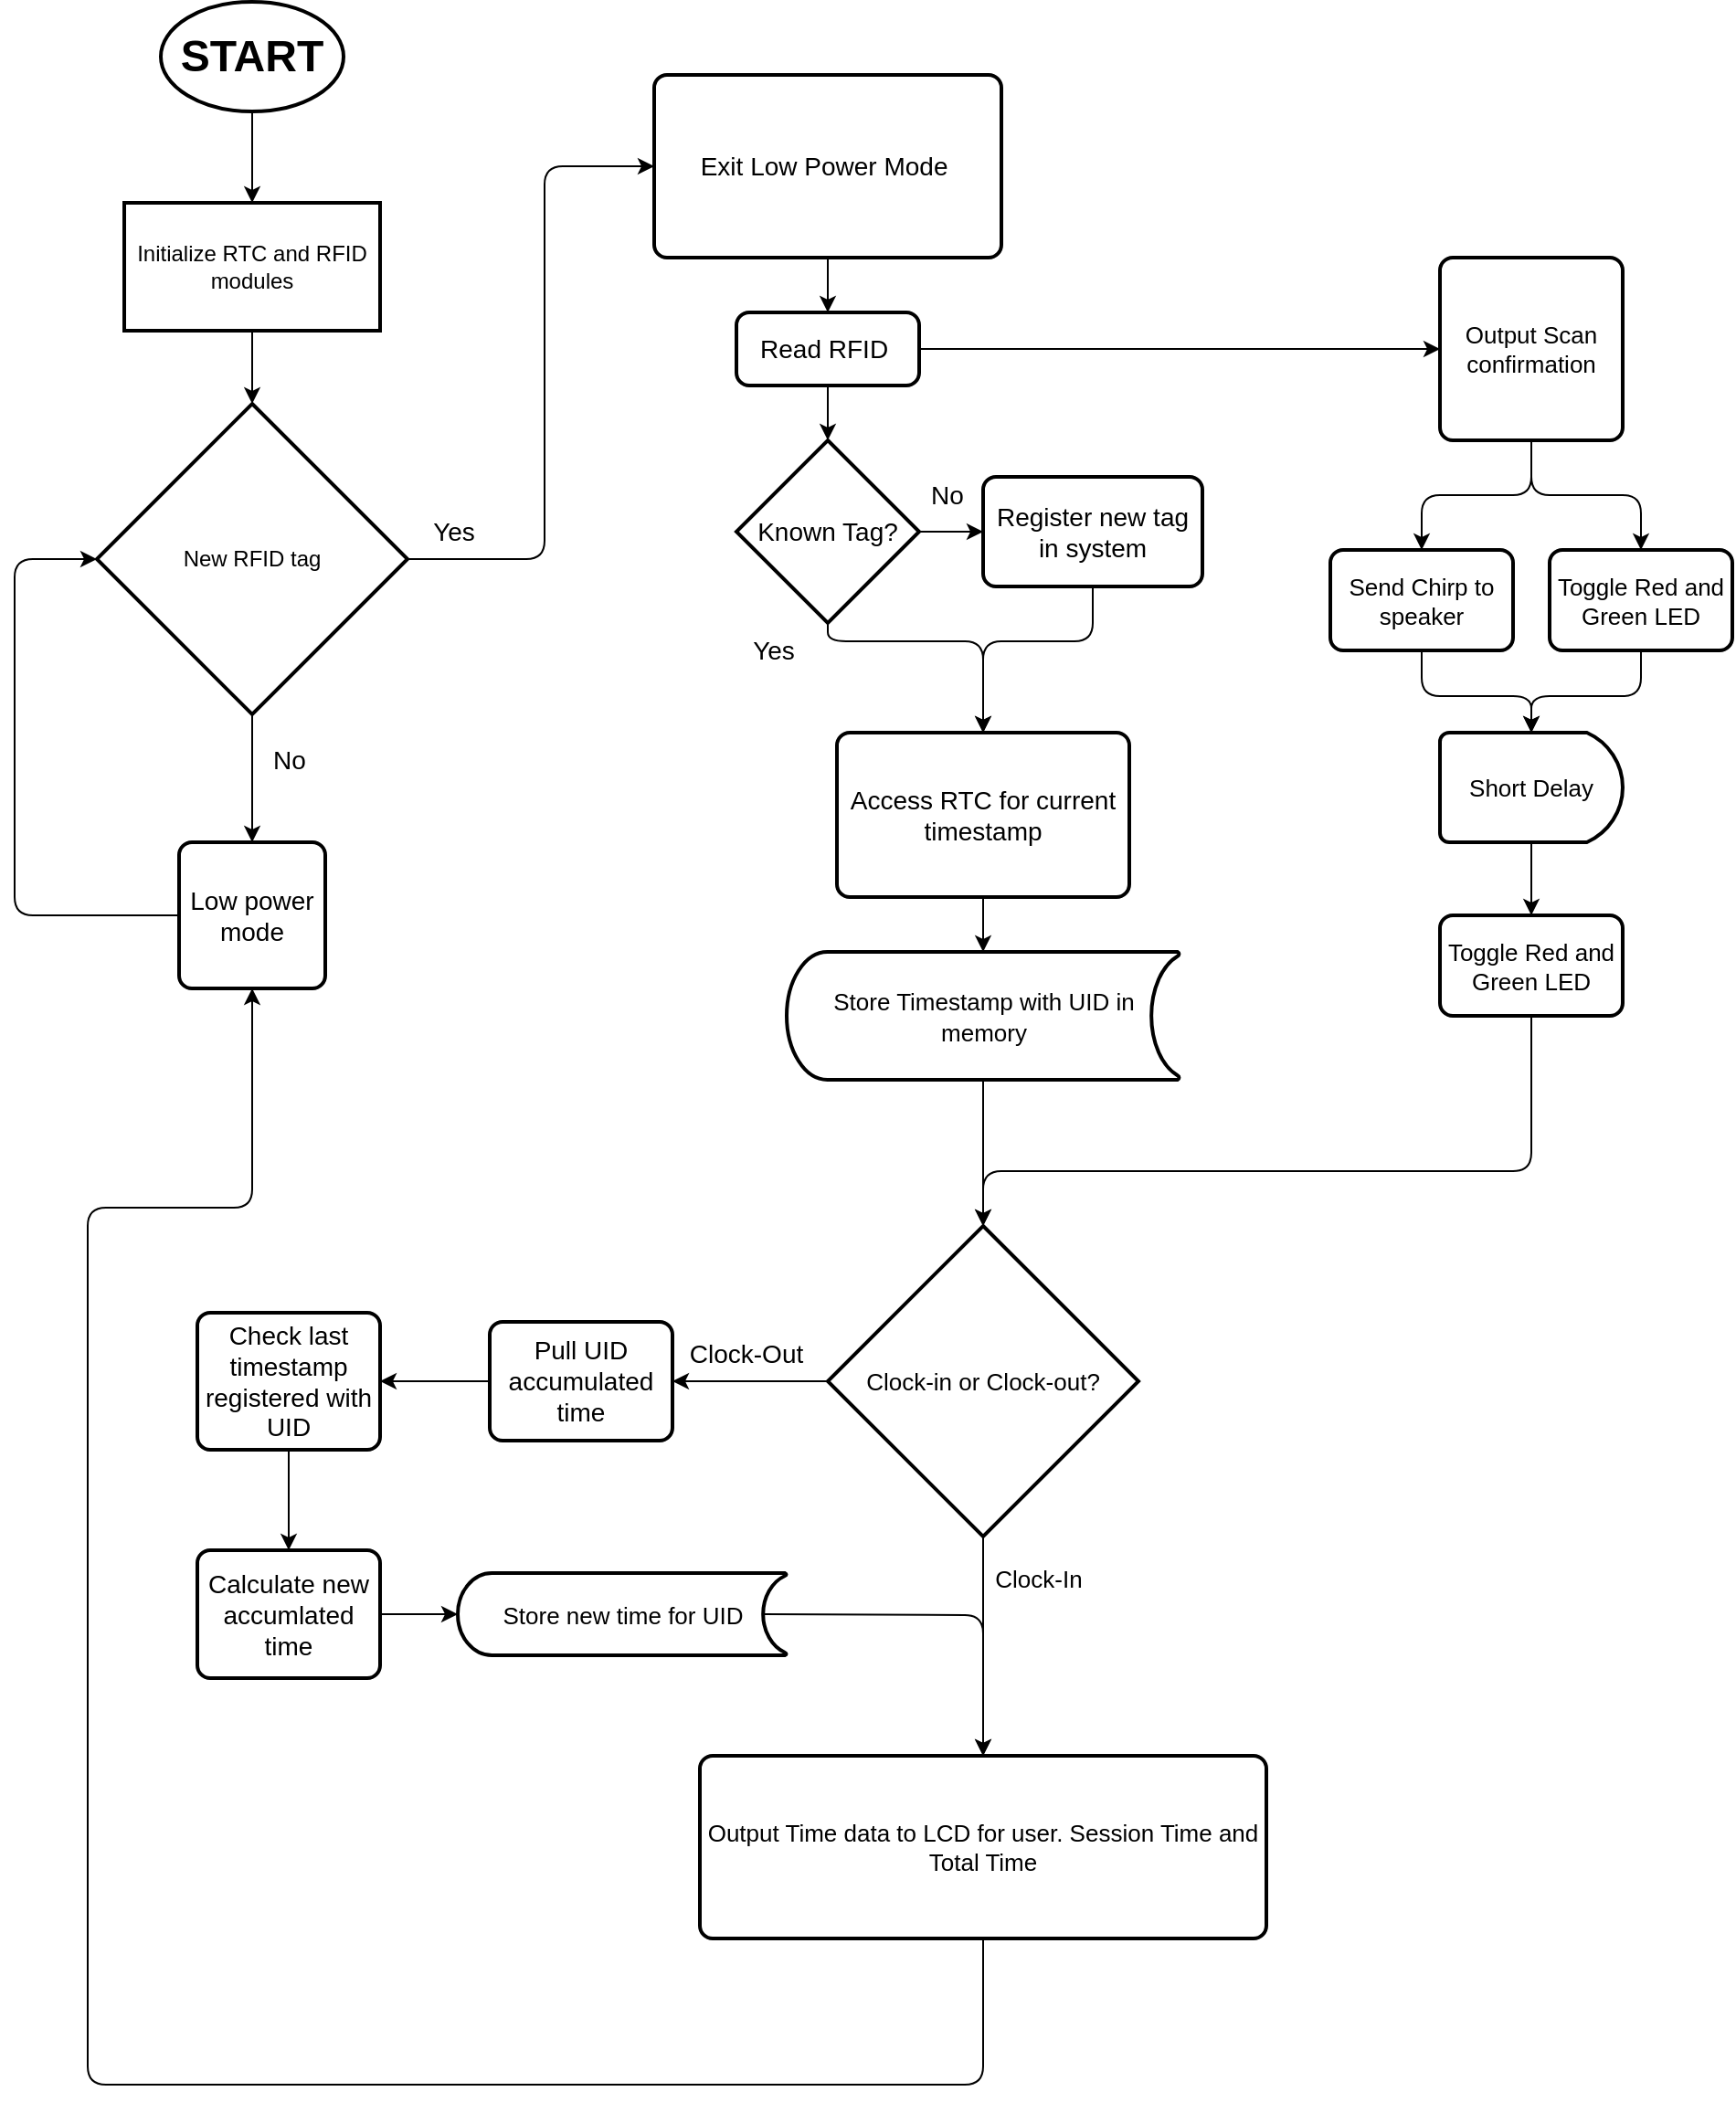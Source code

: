 <mxfile>
    <diagram id="uRFTJZ9asfGi-mWU3NWK" name="Page-1">
        <mxGraphModel dx="1124" dy="473" grid="1" gridSize="10" guides="1" tooltips="1" connect="1" arrows="1" fold="1" page="1" pageScale="1" pageWidth="1200" pageHeight="1600" background="none" math="0" shadow="0">
            <root>
                <mxCell id="0"/>
                <mxCell id="1" parent="0"/>
                <mxCell id="12" value="" style="edgeStyle=none;html=1;" parent="1" source="8" target="10" edge="1">
                    <mxGeometry relative="1" as="geometry"/>
                </mxCell>
                <mxCell id="8" value="&lt;h1&gt;START&lt;/h1&gt;" style="strokeWidth=2;html=1;shape=mxgraph.flowchart.start_1;whiteSpace=wrap;" parent="1" vertex="1">
                    <mxGeometry x="240" y="60" width="100" height="60" as="geometry"/>
                </mxCell>
                <mxCell id="29" style="edgeStyle=none;html=1;exitX=1;exitY=0.5;exitDx=0;exitDy=0;exitPerimeter=0;entryX=0;entryY=0.5;entryDx=0;entryDy=0;fontSize=14;" parent="1" source="9" target="28" edge="1">
                    <mxGeometry relative="1" as="geometry">
                        <Array as="points">
                            <mxPoint x="450" y="365"/>
                            <mxPoint x="450" y="150"/>
                        </Array>
                    </mxGeometry>
                </mxCell>
                <mxCell id="31" style="edgeStyle=none;html=1;exitX=0.5;exitY=1;exitDx=0;exitDy=0;exitPerimeter=0;entryX=0.5;entryY=0;entryDx=0;entryDy=0;fontSize=14;" parent="1" source="9" target="30" edge="1">
                    <mxGeometry relative="1" as="geometry"/>
                </mxCell>
                <mxCell id="9" value="New RFID tag" style="strokeWidth=2;html=1;shape=mxgraph.flowchart.decision;whiteSpace=wrap;" parent="1" vertex="1">
                    <mxGeometry x="205" y="280" width="170" height="170" as="geometry"/>
                </mxCell>
                <mxCell id="15" value="" style="edgeStyle=none;html=1;" parent="1" source="10" target="9" edge="1">
                    <mxGeometry relative="1" as="geometry"/>
                </mxCell>
                <mxCell id="10" value="Initialize RTC and RFID modules" style="rounded=1;whiteSpace=wrap;html=1;absoluteArcSize=1;arcSize=0;strokeWidth=2;" parent="1" vertex="1">
                    <mxGeometry x="220" y="170" width="140" height="70" as="geometry"/>
                </mxCell>
                <mxCell id="27" value="No" style="text;html=1;align=center;verticalAlign=middle;resizable=0;points=[];autosize=1;strokeColor=none;fillColor=none;fontSize=14;" parent="1" vertex="1">
                    <mxGeometry x="290" y="460" width="40" height="30" as="geometry"/>
                </mxCell>
                <mxCell id="34" value="" style="edgeStyle=none;html=1;fontSize=14;" parent="1" source="28" target="33" edge="1">
                    <mxGeometry relative="1" as="geometry"/>
                </mxCell>
                <mxCell id="28" value="Exit Low Power Mode&amp;nbsp;" style="rounded=1;whiteSpace=wrap;html=1;absoluteArcSize=1;arcSize=14;strokeWidth=2;fontSize=14;" parent="1" vertex="1">
                    <mxGeometry x="510" y="100" width="190" height="100" as="geometry"/>
                </mxCell>
                <mxCell id="32" style="edgeStyle=none;html=1;entryX=0;entryY=0.5;entryDx=0;entryDy=0;entryPerimeter=0;fontSize=14;exitX=0;exitY=0.5;exitDx=0;exitDy=0;" parent="1" source="30" target="9" edge="1">
                    <mxGeometry relative="1" as="geometry">
                        <Array as="points">
                            <mxPoint x="160" y="560"/>
                            <mxPoint x="160" y="365"/>
                        </Array>
                    </mxGeometry>
                </mxCell>
                <mxCell id="30" value="Low power mode" style="rounded=1;whiteSpace=wrap;html=1;absoluteArcSize=1;arcSize=14;strokeWidth=2;fontSize=14;" parent="1" vertex="1">
                    <mxGeometry x="250" y="520" width="80" height="80" as="geometry"/>
                </mxCell>
                <mxCell id="36" value="" style="edgeStyle=none;html=1;fontSize=14;" parent="1" source="33" target="35" edge="1">
                    <mxGeometry relative="1" as="geometry"/>
                </mxCell>
                <mxCell id="56" style="edgeStyle=none;html=1;exitX=1;exitY=0.5;exitDx=0;exitDy=0;entryX=0;entryY=0.5;entryDx=0;entryDy=0;fontSize=13;" parent="1" source="33" target="55" edge="1">
                    <mxGeometry relative="1" as="geometry"/>
                </mxCell>
                <mxCell id="33" value="Read RFID&amp;nbsp;" style="rounded=1;whiteSpace=wrap;html=1;absoluteArcSize=1;arcSize=14;strokeWidth=2;fontSize=14;" parent="1" vertex="1">
                    <mxGeometry x="555" y="230" width="100" height="40" as="geometry"/>
                </mxCell>
                <mxCell id="41" value="" style="edgeStyle=none;html=1;fontSize=14;" parent="1" source="35" target="37" edge="1">
                    <mxGeometry relative="1" as="geometry"/>
                </mxCell>
                <mxCell id="45" style="edgeStyle=none;html=1;exitX=0.5;exitY=1;exitDx=0;exitDy=0;exitPerimeter=0;fontSize=14;" parent="1" source="35" edge="1">
                    <mxGeometry relative="1" as="geometry">
                        <mxPoint x="690" y="460" as="targetPoint"/>
                        <Array as="points">
                            <mxPoint x="605" y="410"/>
                            <mxPoint x="690" y="410"/>
                        </Array>
                    </mxGeometry>
                </mxCell>
                <mxCell id="35" value="Known Tag?" style="strokeWidth=2;html=1;shape=mxgraph.flowchart.decision;whiteSpace=wrap;fontSize=14;" parent="1" vertex="1">
                    <mxGeometry x="555" y="300" width="100" height="100" as="geometry"/>
                </mxCell>
                <mxCell id="43" style="edgeStyle=none;html=1;exitX=0.5;exitY=1;exitDx=0;exitDy=0;entryX=0.5;entryY=0;entryDx=0;entryDy=0;fontSize=14;" parent="1" source="37" target="42" edge="1">
                    <mxGeometry relative="1" as="geometry">
                        <Array as="points">
                            <mxPoint x="750" y="410"/>
                            <mxPoint x="690" y="410"/>
                        </Array>
                    </mxGeometry>
                </mxCell>
                <mxCell id="37" value="Register new tag in system" style="rounded=1;whiteSpace=wrap;html=1;absoluteArcSize=1;arcSize=14;strokeWidth=2;fontSize=14;" parent="1" vertex="1">
                    <mxGeometry x="690" y="320" width="120" height="60" as="geometry"/>
                </mxCell>
                <mxCell id="39" value="Yes" style="text;html=1;align=center;verticalAlign=middle;resizable=0;points=[];autosize=1;strokeColor=none;fillColor=none;fontSize=14;" parent="1" vertex="1">
                    <mxGeometry x="375" y="335" width="50" height="30" as="geometry"/>
                </mxCell>
                <mxCell id="50" value="" style="edgeStyle=none;html=1;fontSize=14;" parent="1" source="42" target="49" edge="1">
                    <mxGeometry relative="1" as="geometry"/>
                </mxCell>
                <mxCell id="42" value="Access RTC for current timestamp" style="rounded=1;whiteSpace=wrap;html=1;absoluteArcSize=1;arcSize=14;strokeWidth=2;fontSize=14;" parent="1" vertex="1">
                    <mxGeometry x="610" y="460" width="160" height="90" as="geometry"/>
                </mxCell>
                <mxCell id="46" value="Yes" style="text;html=1;align=center;verticalAlign=middle;resizable=0;points=[];autosize=1;strokeColor=none;fillColor=none;fontSize=14;" parent="1" vertex="1">
                    <mxGeometry x="550" y="400" width="50" height="30" as="geometry"/>
                </mxCell>
                <mxCell id="47" value="No" style="text;html=1;align=center;verticalAlign=middle;resizable=0;points=[];autosize=1;strokeColor=none;fillColor=none;fontSize=14;" parent="1" vertex="1">
                    <mxGeometry x="650" y="315" width="40" height="30" as="geometry"/>
                </mxCell>
                <mxCell id="68" style="edgeStyle=none;html=1;exitX=0.5;exitY=1;exitDx=0;exitDy=0;exitPerimeter=0;entryX=0.5;entryY=0;entryDx=0;entryDy=0;entryPerimeter=0;fontSize=13;" parent="1" source="49" target="67" edge="1">
                    <mxGeometry relative="1" as="geometry">
                        <Array as="points">
                            <mxPoint x="690" y="700"/>
                        </Array>
                    </mxGeometry>
                </mxCell>
                <mxCell id="49" value="&lt;font style=&quot;font-size: 13px;&quot;&gt;Store Timestamp with UID in memory&lt;/font&gt;" style="strokeWidth=2;html=1;shape=mxgraph.flowchart.stored_data;whiteSpace=wrap;fontSize=14;align=center;" parent="1" vertex="1">
                    <mxGeometry x="582.5" y="580" width="215" height="70" as="geometry"/>
                </mxCell>
                <mxCell id="62" style="edgeStyle=none;html=1;exitX=0.5;exitY=1;exitDx=0;exitDy=0;fontSize=13;entryX=0.5;entryY=0;entryDx=0;entryDy=0;" parent="1" source="55" target="57" edge="1">
                    <mxGeometry relative="1" as="geometry">
                        <mxPoint x="990" y="470" as="targetPoint"/>
                        <Array as="points">
                            <mxPoint x="990" y="330"/>
                            <mxPoint x="1050" y="330"/>
                        </Array>
                    </mxGeometry>
                </mxCell>
                <mxCell id="63" style="edgeStyle=none;html=1;exitX=0.5;exitY=1;exitDx=0;exitDy=0;entryX=0.5;entryY=0;entryDx=0;entryDy=0;fontSize=13;" parent="1" source="55" target="58" edge="1">
                    <mxGeometry relative="1" as="geometry">
                        <Array as="points">
                            <mxPoint x="990" y="330"/>
                            <mxPoint x="930" y="330"/>
                        </Array>
                    </mxGeometry>
                </mxCell>
                <mxCell id="55" value="Output Scan confirmation" style="rounded=1;whiteSpace=wrap;html=1;absoluteArcSize=1;arcSize=14;strokeWidth=2;fontSize=13;" parent="1" vertex="1">
                    <mxGeometry x="940" y="200" width="100" height="100" as="geometry"/>
                </mxCell>
                <mxCell id="65" style="edgeStyle=none;html=1;exitX=0.5;exitY=1;exitDx=0;exitDy=0;entryX=0.5;entryY=0;entryDx=0;entryDy=0;entryPerimeter=0;fontSize=13;" parent="1" source="57" target="64" edge="1">
                    <mxGeometry relative="1" as="geometry">
                        <Array as="points">
                            <mxPoint x="1050" y="440"/>
                            <mxPoint x="990" y="440"/>
                        </Array>
                    </mxGeometry>
                </mxCell>
                <mxCell id="57" value="Toggle Red and Green LED" style="rounded=1;whiteSpace=wrap;html=1;absoluteArcSize=1;arcSize=14;strokeWidth=2;fontSize=13;" parent="1" vertex="1">
                    <mxGeometry x="1000" y="360" width="100" height="55" as="geometry"/>
                </mxCell>
                <mxCell id="66" style="edgeStyle=none;html=1;exitX=0.5;exitY=1;exitDx=0;exitDy=0;fontSize=13;" parent="1" source="58" edge="1">
                    <mxGeometry relative="1" as="geometry">
                        <mxPoint x="990" y="460" as="targetPoint"/>
                        <Array as="points">
                            <mxPoint x="930" y="440"/>
                            <mxPoint x="990" y="440"/>
                        </Array>
                    </mxGeometry>
                </mxCell>
                <mxCell id="58" value="Send Chirp to speaker" style="rounded=1;whiteSpace=wrap;html=1;absoluteArcSize=1;arcSize=14;strokeWidth=2;fontSize=13;" parent="1" vertex="1">
                    <mxGeometry x="880" y="360" width="100" height="55" as="geometry"/>
                </mxCell>
                <mxCell id="69" style="edgeStyle=none;html=1;fontSize=13;entryX=0.5;entryY=0;entryDx=0;entryDy=0;entryPerimeter=0;exitX=0.5;exitY=1;exitDx=0;exitDy=0;" parent="1" source="70" target="67" edge="1">
                    <mxGeometry relative="1" as="geometry">
                        <mxPoint x="830" y="730" as="targetPoint"/>
                        <mxPoint x="990" y="650" as="sourcePoint"/>
                        <Array as="points">
                            <mxPoint x="990" y="700"/>
                            <mxPoint x="835" y="700"/>
                            <mxPoint x="690" y="700"/>
                        </Array>
                    </mxGeometry>
                </mxCell>
                <mxCell id="71" value="" style="edgeStyle=none;html=1;fontSize=13;" parent="1" source="64" target="70" edge="1">
                    <mxGeometry relative="1" as="geometry"/>
                </mxCell>
                <mxCell id="64" value="Short Delay" style="strokeWidth=2;html=1;shape=mxgraph.flowchart.delay;whiteSpace=wrap;fontSize=13;" parent="1" vertex="1">
                    <mxGeometry x="940" y="460" width="100" height="60" as="geometry"/>
                </mxCell>
                <mxCell id="74" value="" style="edgeStyle=none;html=1;fontSize=14;" parent="1" source="67" target="73" edge="1">
                    <mxGeometry relative="1" as="geometry"/>
                </mxCell>
                <mxCell id="85" style="edgeStyle=none;html=1;exitX=0.5;exitY=1;exitDx=0;exitDy=0;exitPerimeter=0;entryX=0.5;entryY=0;entryDx=0;entryDy=0;fontSize=13;" parent="1" source="67" target="84" edge="1">
                    <mxGeometry relative="1" as="geometry"/>
                </mxCell>
                <mxCell id="67" value="Clock-in or Clock-out?" style="strokeWidth=2;html=1;shape=mxgraph.flowchart.decision;whiteSpace=wrap;fontSize=13;" parent="1" vertex="1">
                    <mxGeometry x="605" y="730" width="170" height="170" as="geometry"/>
                </mxCell>
                <mxCell id="70" value="Toggle Red and Green LED" style="rounded=1;whiteSpace=wrap;html=1;absoluteArcSize=1;arcSize=14;strokeWidth=2;fontSize=13;" parent="1" vertex="1">
                    <mxGeometry x="940" y="560" width="100" height="55" as="geometry"/>
                </mxCell>
                <mxCell id="77" value="" style="edgeStyle=none;html=1;fontSize=14;" parent="1" source="73" target="76" edge="1">
                    <mxGeometry relative="1" as="geometry"/>
                </mxCell>
                <mxCell id="73" value="Pull UID accumulated time" style="rounded=1;whiteSpace=wrap;html=1;absoluteArcSize=1;arcSize=14;strokeWidth=2;fontSize=14;" parent="1" vertex="1">
                    <mxGeometry x="420" y="782.5" width="100" height="65" as="geometry"/>
                </mxCell>
                <mxCell id="75" value="Clock-Out" style="text;html=1;align=center;verticalAlign=middle;resizable=0;points=[];autosize=1;strokeColor=none;fillColor=none;fontSize=14;" parent="1" vertex="1">
                    <mxGeometry x="515" y="785" width="90" height="30" as="geometry"/>
                </mxCell>
                <mxCell id="79" value="" style="edgeStyle=none;html=1;fontSize=14;" parent="1" source="76" target="78" edge="1">
                    <mxGeometry relative="1" as="geometry"/>
                </mxCell>
                <mxCell id="76" value="Check last timestamp registered with UID" style="rounded=1;whiteSpace=wrap;html=1;absoluteArcSize=1;arcSize=14;strokeWidth=2;fontSize=14;" parent="1" vertex="1">
                    <mxGeometry x="260" y="777.5" width="100" height="75" as="geometry"/>
                </mxCell>
                <mxCell id="81" value="" style="edgeStyle=none;html=1;fontSize=14;" parent="1" source="78" target="80" edge="1">
                    <mxGeometry relative="1" as="geometry"/>
                </mxCell>
                <mxCell id="78" value="Calculate new accumlated time" style="rounded=1;whiteSpace=wrap;html=1;absoluteArcSize=1;arcSize=14;strokeWidth=2;fontSize=14;" parent="1" vertex="1">
                    <mxGeometry x="260" y="907.5" width="100" height="70" as="geometry"/>
                </mxCell>
                <mxCell id="86" style="edgeStyle=none;html=1;exitX=0.93;exitY=0.5;exitDx=0;exitDy=0;exitPerimeter=0;entryX=0.5;entryY=0;entryDx=0;entryDy=0;fontSize=13;" parent="1" source="80" target="84" edge="1">
                    <mxGeometry relative="1" as="geometry">
                        <Array as="points">
                            <mxPoint x="690" y="943"/>
                        </Array>
                    </mxGeometry>
                </mxCell>
                <mxCell id="80" value="&lt;font style=&quot;font-size: 13px;&quot;&gt;Store new time for UID&lt;/font&gt;" style="strokeWidth=2;html=1;shape=mxgraph.flowchart.stored_data;whiteSpace=wrap;fontSize=14;" parent="1" vertex="1">
                    <mxGeometry x="402.5" y="920" width="180" height="45" as="geometry"/>
                </mxCell>
                <mxCell id="87" style="edgeStyle=none;html=1;exitX=0.5;exitY=1;exitDx=0;exitDy=0;entryX=0.5;entryY=1;entryDx=0;entryDy=0;fontSize=13;" parent="1" source="84" target="30" edge="1">
                    <mxGeometry relative="1" as="geometry">
                        <Array as="points">
                            <mxPoint x="690" y="1200"/>
                            <mxPoint x="200" y="1200"/>
                            <mxPoint x="200" y="720"/>
                            <mxPoint x="290" y="720"/>
                        </Array>
                    </mxGeometry>
                </mxCell>
                <mxCell id="84" value="Output Time data to LCD for user. Session Time and Total Time" style="rounded=1;whiteSpace=wrap;html=1;absoluteArcSize=1;arcSize=14;strokeWidth=2;fontSize=13;" parent="1" vertex="1">
                    <mxGeometry x="535" y="1020" width="310" height="100" as="geometry"/>
                </mxCell>
                <mxCell id="88" value="Clock-In" style="text;html=1;align=center;verticalAlign=middle;resizable=0;points=[];autosize=1;strokeColor=none;fillColor=none;fontSize=13;" parent="1" vertex="1">
                    <mxGeometry x="685" y="907.5" width="70" height="30" as="geometry"/>
                </mxCell>
            </root>
        </mxGraphModel>
    </diagram>
</mxfile>